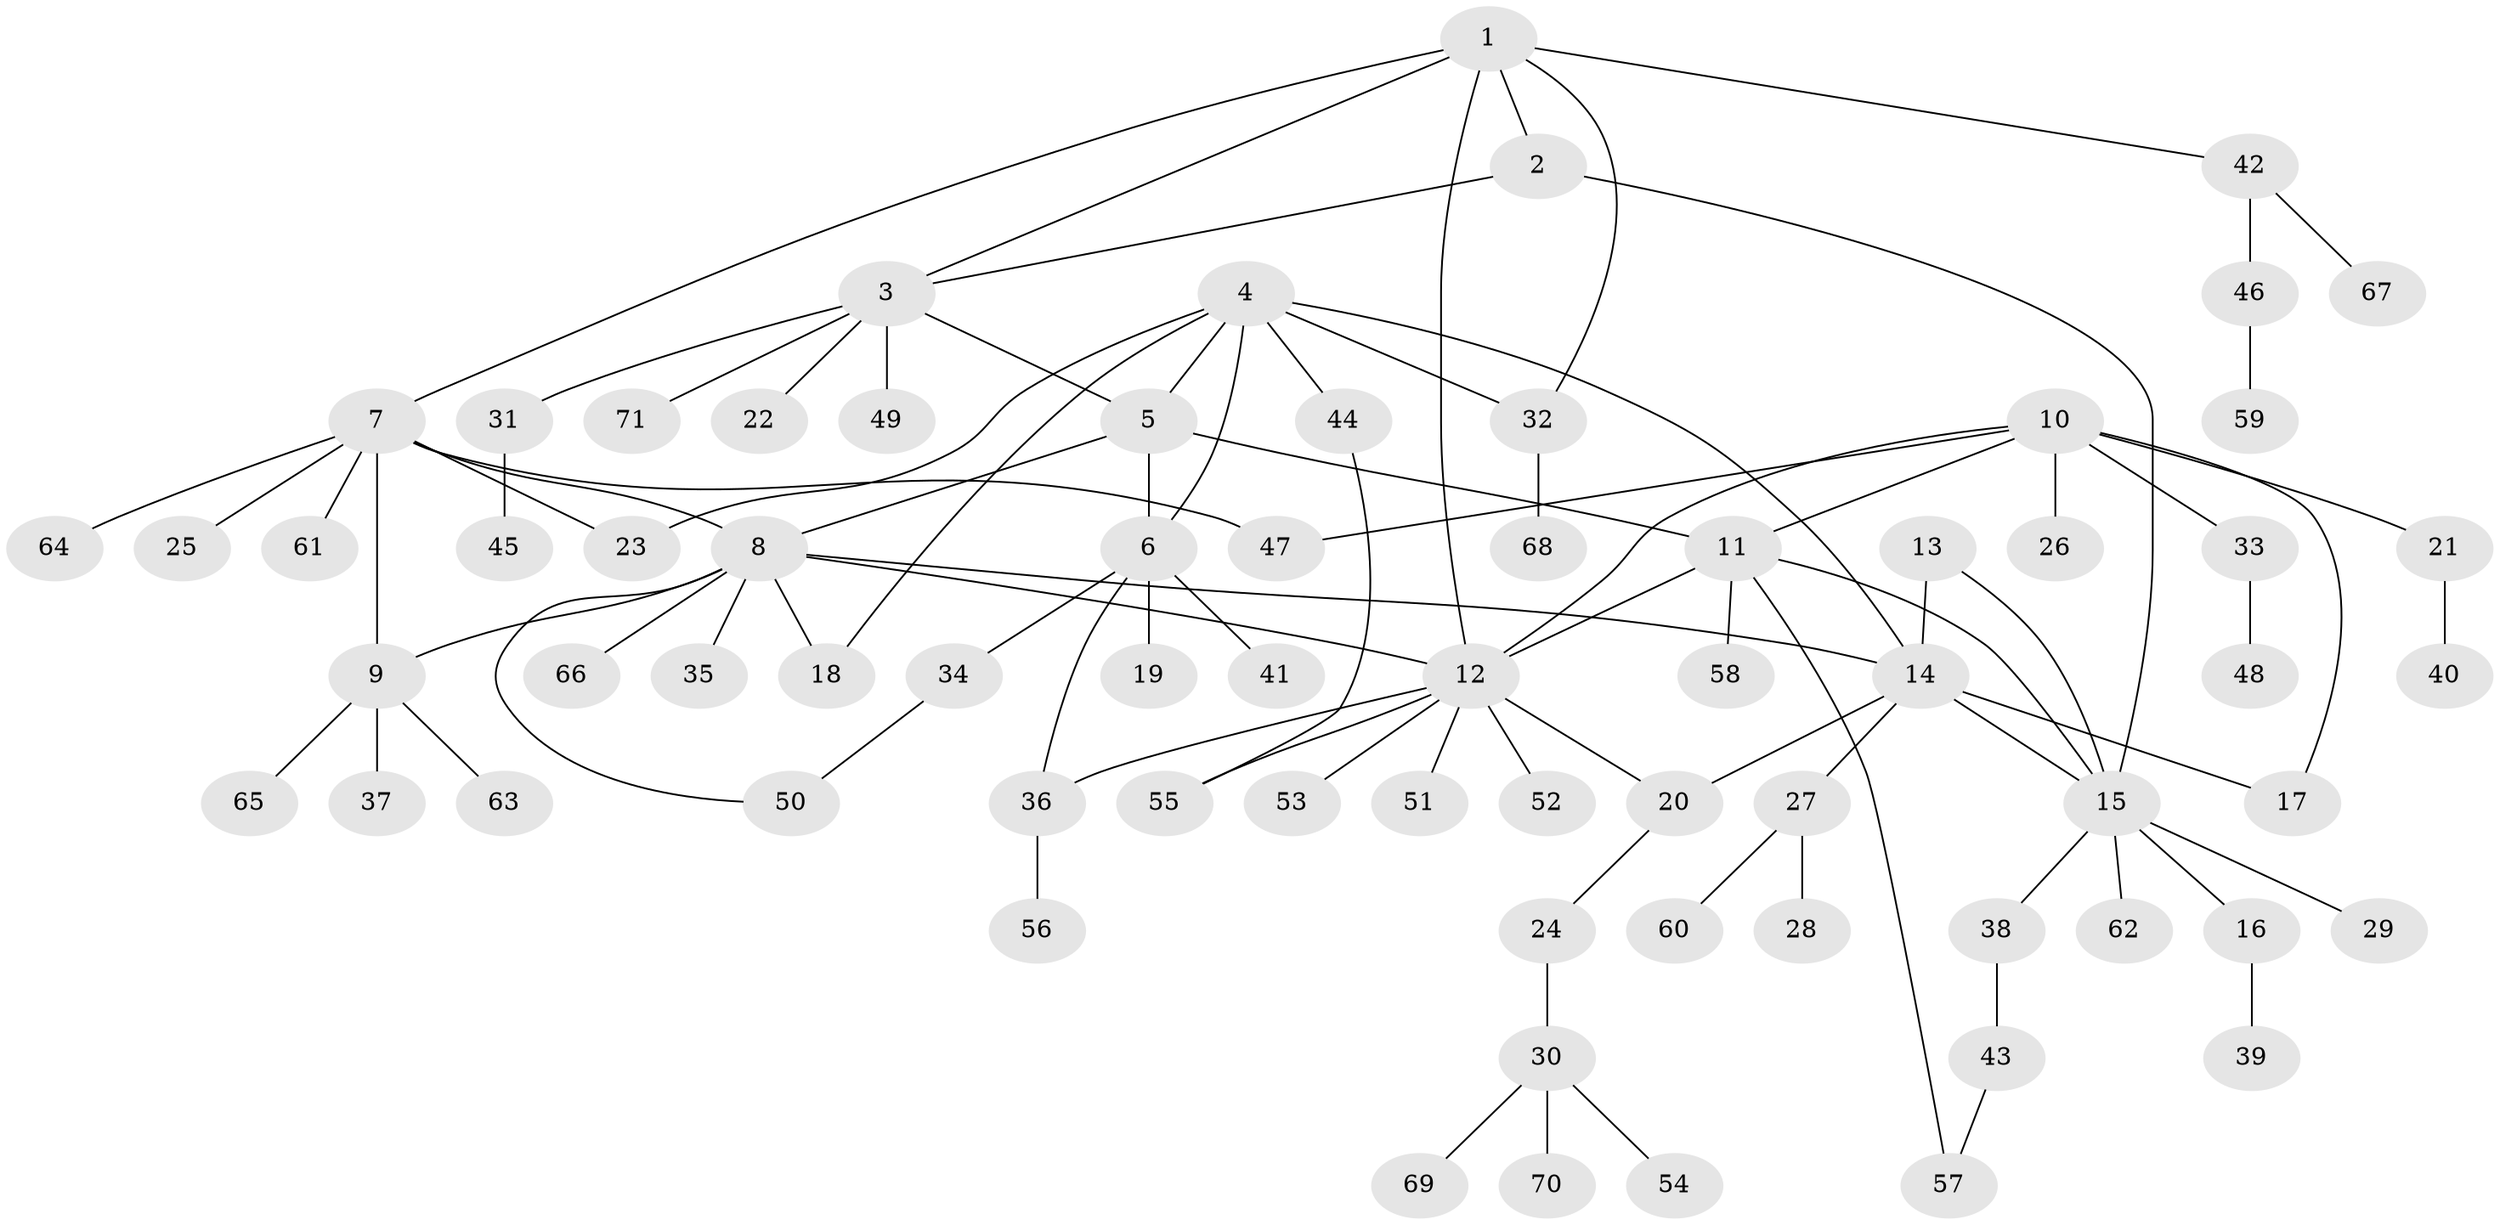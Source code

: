 // coarse degree distribution, {6: 0.10416666666666667, 9: 0.0625, 7: 0.020833333333333332, 5: 0.020833333333333332, 8: 0.020833333333333332, 4: 0.041666666666666664, 1: 0.5416666666666666, 2: 0.125, 3: 0.0625}
// Generated by graph-tools (version 1.1) at 2025/42/03/06/25 10:42:13]
// undirected, 71 vertices, 91 edges
graph export_dot {
graph [start="1"]
  node [color=gray90,style=filled];
  1;
  2;
  3;
  4;
  5;
  6;
  7;
  8;
  9;
  10;
  11;
  12;
  13;
  14;
  15;
  16;
  17;
  18;
  19;
  20;
  21;
  22;
  23;
  24;
  25;
  26;
  27;
  28;
  29;
  30;
  31;
  32;
  33;
  34;
  35;
  36;
  37;
  38;
  39;
  40;
  41;
  42;
  43;
  44;
  45;
  46;
  47;
  48;
  49;
  50;
  51;
  52;
  53;
  54;
  55;
  56;
  57;
  58;
  59;
  60;
  61;
  62;
  63;
  64;
  65;
  66;
  67;
  68;
  69;
  70;
  71;
  1 -- 2;
  1 -- 3;
  1 -- 7;
  1 -- 12;
  1 -- 32;
  1 -- 42;
  2 -- 3;
  2 -- 15;
  3 -- 5;
  3 -- 22;
  3 -- 31;
  3 -- 49;
  3 -- 71;
  4 -- 5;
  4 -- 6;
  4 -- 14;
  4 -- 18;
  4 -- 23;
  4 -- 32;
  4 -- 44;
  5 -- 6;
  5 -- 8;
  5 -- 11;
  6 -- 19;
  6 -- 34;
  6 -- 36;
  6 -- 41;
  7 -- 8;
  7 -- 9;
  7 -- 23;
  7 -- 25;
  7 -- 47;
  7 -- 61;
  7 -- 64;
  8 -- 9;
  8 -- 12;
  8 -- 14;
  8 -- 18;
  8 -- 35;
  8 -- 50;
  8 -- 66;
  9 -- 37;
  9 -- 63;
  9 -- 65;
  10 -- 11;
  10 -- 12;
  10 -- 17;
  10 -- 21;
  10 -- 26;
  10 -- 33;
  10 -- 47;
  11 -- 12;
  11 -- 15;
  11 -- 57;
  11 -- 58;
  12 -- 20;
  12 -- 36;
  12 -- 51;
  12 -- 52;
  12 -- 53;
  12 -- 55;
  13 -- 14;
  13 -- 15;
  14 -- 15;
  14 -- 17;
  14 -- 20;
  14 -- 27;
  15 -- 16;
  15 -- 29;
  15 -- 38;
  15 -- 62;
  16 -- 39;
  20 -- 24;
  21 -- 40;
  24 -- 30;
  27 -- 28;
  27 -- 60;
  30 -- 54;
  30 -- 69;
  30 -- 70;
  31 -- 45;
  32 -- 68;
  33 -- 48;
  34 -- 50;
  36 -- 56;
  38 -- 43;
  42 -- 46;
  42 -- 67;
  43 -- 57;
  44 -- 55;
  46 -- 59;
}
